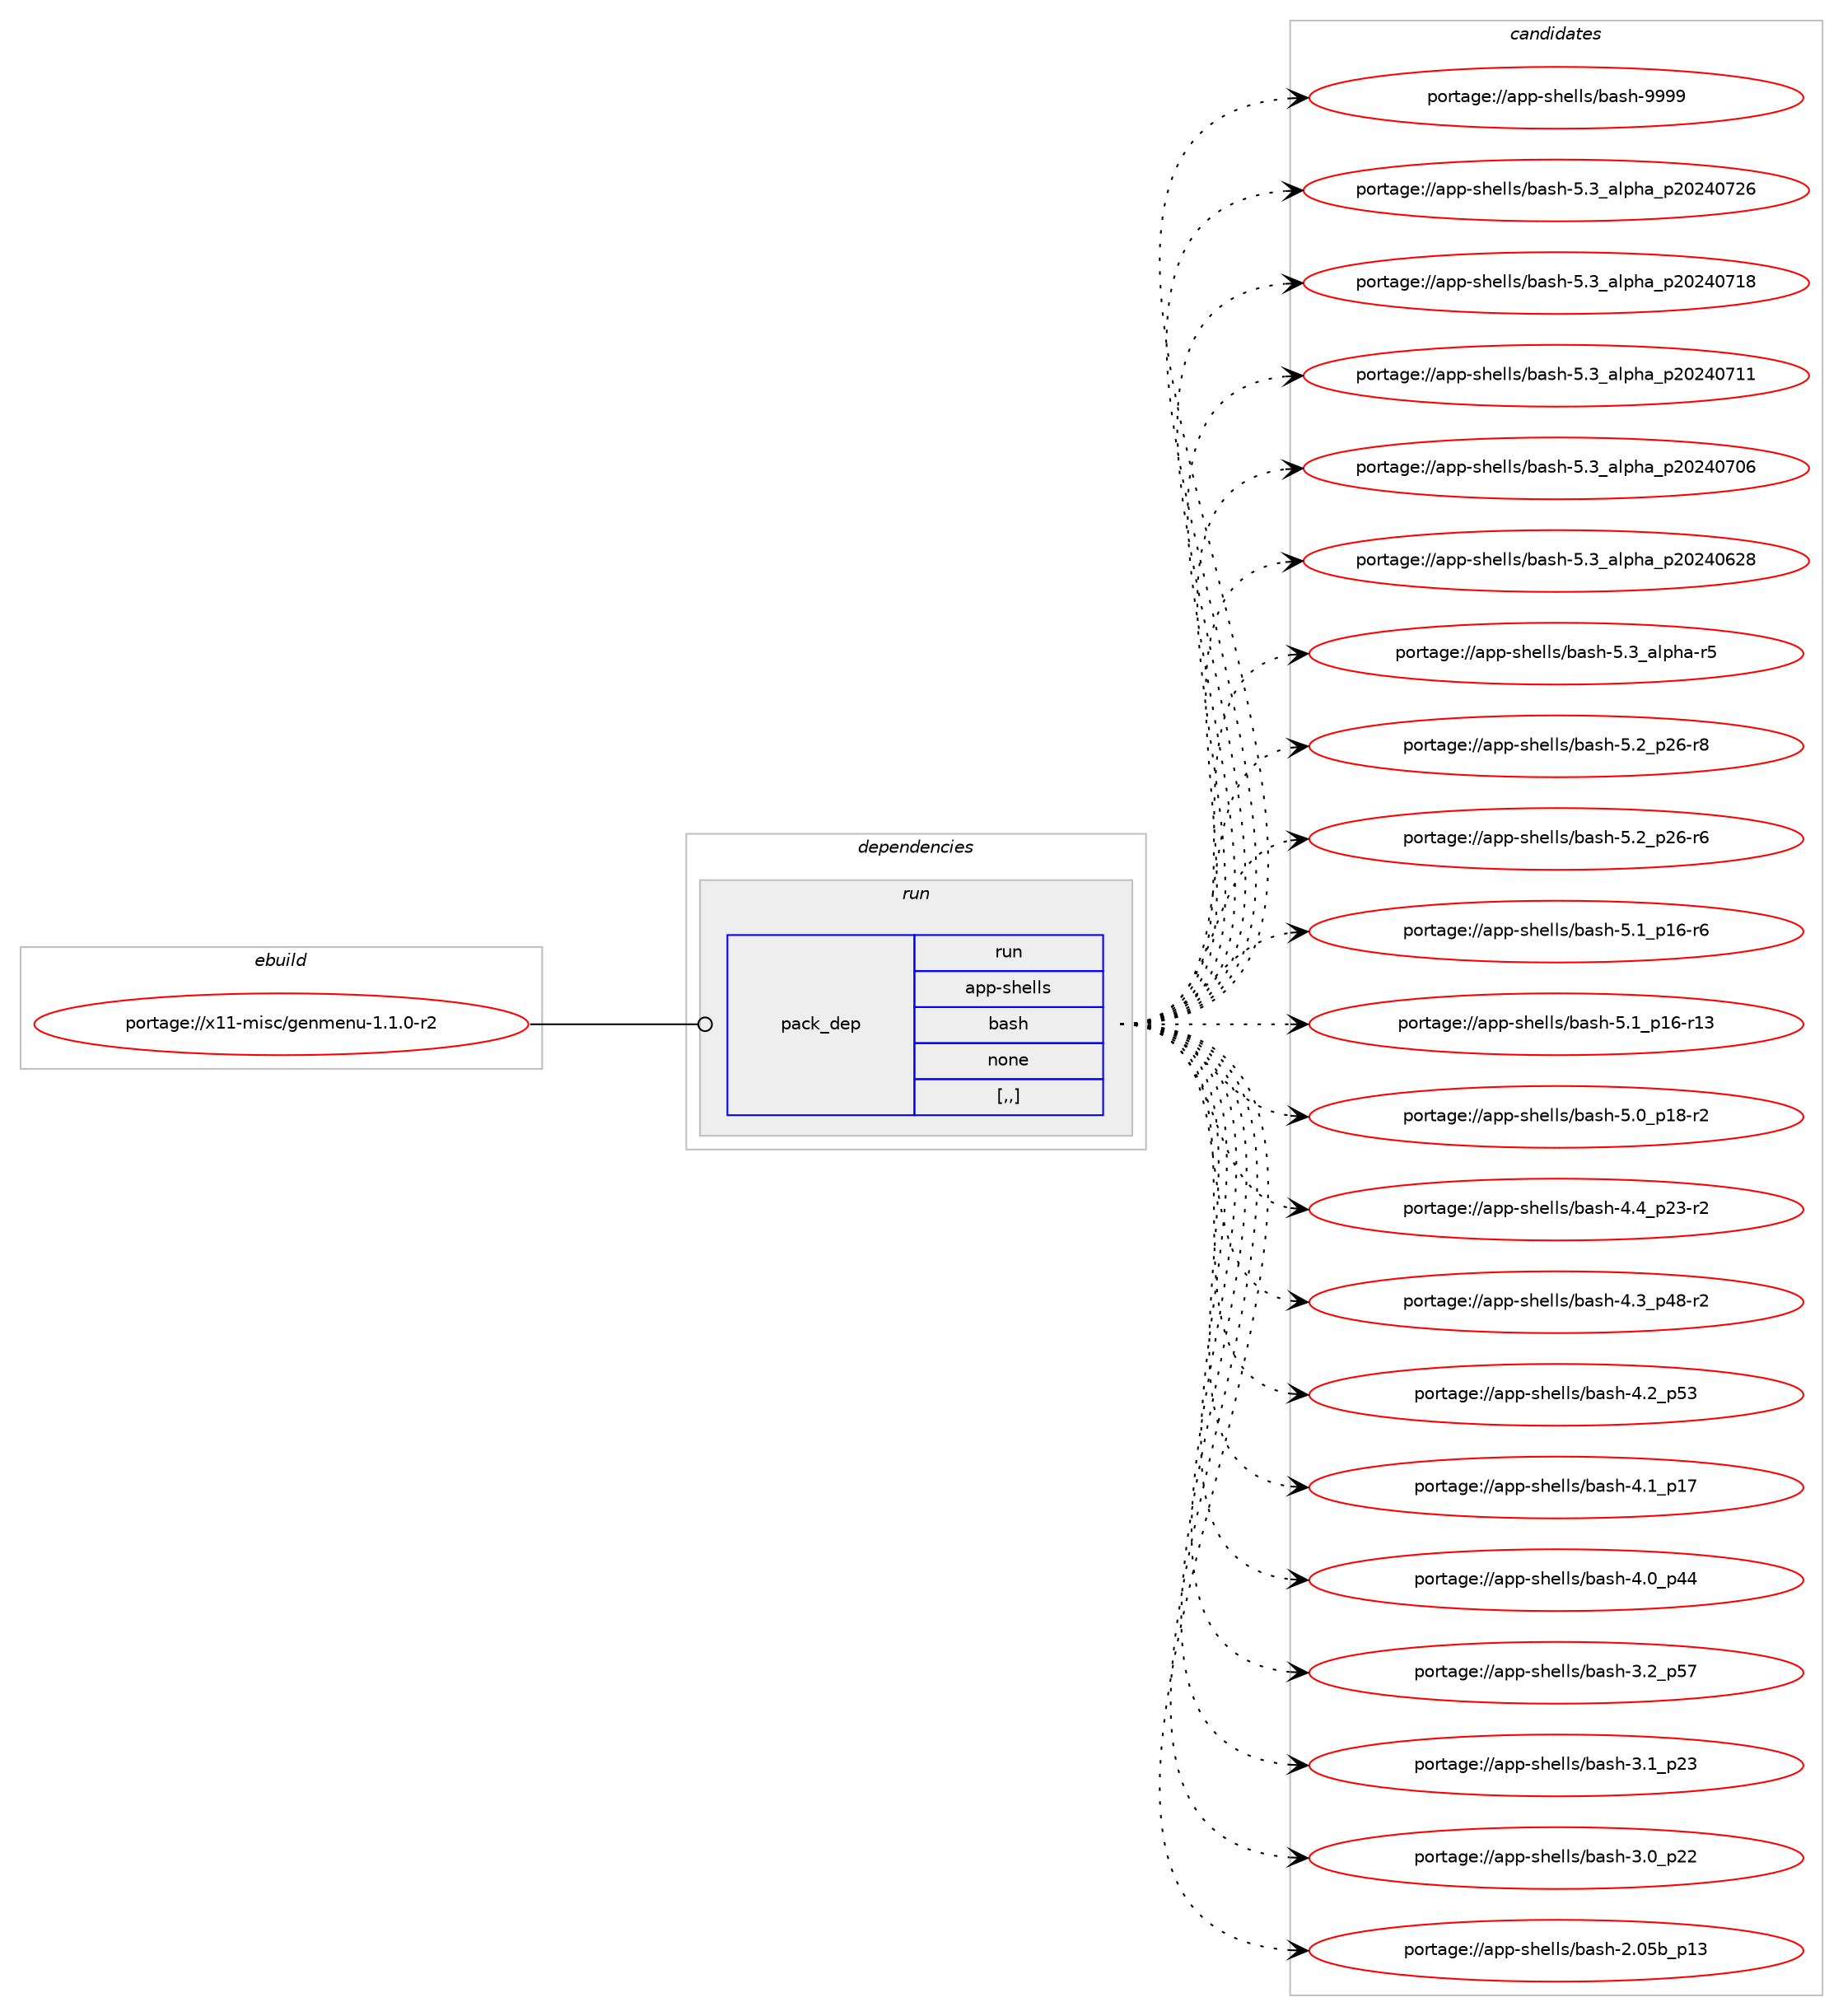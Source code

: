 digraph prolog {

# *************
# Graph options
# *************

newrank=true;
concentrate=true;
compound=true;
graph [rankdir=LR,fontname=Helvetica,fontsize=10,ranksep=1.5];#, ranksep=2.5, nodesep=0.2];
edge  [arrowhead=vee];
node  [fontname=Helvetica,fontsize=10];

# **********
# The ebuild
# **********

subgraph cluster_leftcol {
color=gray;
label=<<i>ebuild</i>>;
id [label="portage://x11-misc/genmenu-1.1.0-r2", color=red, width=4, href="../x11-misc/genmenu-1.1.0-r2.svg"];
}

# ****************
# The dependencies
# ****************

subgraph cluster_midcol {
color=gray;
label=<<i>dependencies</i>>;
subgraph cluster_compile {
fillcolor="#eeeeee";
style=filled;
label=<<i>compile</i>>;
}
subgraph cluster_compileandrun {
fillcolor="#eeeeee";
style=filled;
label=<<i>compile and run</i>>;
}
subgraph cluster_run {
fillcolor="#eeeeee";
style=filled;
label=<<i>run</i>>;
subgraph pack334909 {
dependency460511 [label=<<TABLE BORDER="0" CELLBORDER="1" CELLSPACING="0" CELLPADDING="4" WIDTH="220"><TR><TD ROWSPAN="6" CELLPADDING="30">pack_dep</TD></TR><TR><TD WIDTH="110">run</TD></TR><TR><TD>app-shells</TD></TR><TR><TD>bash</TD></TR><TR><TD>none</TD></TR><TR><TD>[,,]</TD></TR></TABLE>>, shape=none, color=blue];
}
id:e -> dependency460511:w [weight=20,style="solid",arrowhead="odot"];
}
}

# **************
# The candidates
# **************

subgraph cluster_choices {
rank=same;
color=gray;
label=<<i>candidates</i>>;

subgraph choice334909 {
color=black;
nodesep=1;
choice97112112451151041011081081154798971151044557575757 [label="portage://app-shells/bash-9999", color=red, width=4,href="../app-shells/bash-9999.svg"];
choice971121124511510410110810811547989711510445534651959710811210497951125048505248555054 [label="portage://app-shells/bash-5.3_alpha_p20240726", color=red, width=4,href="../app-shells/bash-5.3_alpha_p20240726.svg"];
choice971121124511510410110810811547989711510445534651959710811210497951125048505248554956 [label="portage://app-shells/bash-5.3_alpha_p20240718", color=red, width=4,href="../app-shells/bash-5.3_alpha_p20240718.svg"];
choice971121124511510410110810811547989711510445534651959710811210497951125048505248554949 [label="portage://app-shells/bash-5.3_alpha_p20240711", color=red, width=4,href="../app-shells/bash-5.3_alpha_p20240711.svg"];
choice971121124511510410110810811547989711510445534651959710811210497951125048505248554854 [label="portage://app-shells/bash-5.3_alpha_p20240706", color=red, width=4,href="../app-shells/bash-5.3_alpha_p20240706.svg"];
choice971121124511510410110810811547989711510445534651959710811210497951125048505248545056 [label="portage://app-shells/bash-5.3_alpha_p20240628", color=red, width=4,href="../app-shells/bash-5.3_alpha_p20240628.svg"];
choice9711211245115104101108108115479897115104455346519597108112104974511453 [label="portage://app-shells/bash-5.3_alpha-r5", color=red, width=4,href="../app-shells/bash-5.3_alpha-r5.svg"];
choice9711211245115104101108108115479897115104455346509511250544511456 [label="portage://app-shells/bash-5.2_p26-r8", color=red, width=4,href="../app-shells/bash-5.2_p26-r8.svg"];
choice9711211245115104101108108115479897115104455346509511250544511454 [label="portage://app-shells/bash-5.2_p26-r6", color=red, width=4,href="../app-shells/bash-5.2_p26-r6.svg"];
choice9711211245115104101108108115479897115104455346499511249544511454 [label="portage://app-shells/bash-5.1_p16-r6", color=red, width=4,href="../app-shells/bash-5.1_p16-r6.svg"];
choice971121124511510410110810811547989711510445534649951124954451144951 [label="portage://app-shells/bash-5.1_p16-r13", color=red, width=4,href="../app-shells/bash-5.1_p16-r13.svg"];
choice9711211245115104101108108115479897115104455346489511249564511450 [label="portage://app-shells/bash-5.0_p18-r2", color=red, width=4,href="../app-shells/bash-5.0_p18-r2.svg"];
choice9711211245115104101108108115479897115104455246529511250514511450 [label="portage://app-shells/bash-4.4_p23-r2", color=red, width=4,href="../app-shells/bash-4.4_p23-r2.svg"];
choice9711211245115104101108108115479897115104455246519511252564511450 [label="portage://app-shells/bash-4.3_p48-r2", color=red, width=4,href="../app-shells/bash-4.3_p48-r2.svg"];
choice971121124511510410110810811547989711510445524650951125351 [label="portage://app-shells/bash-4.2_p53", color=red, width=4,href="../app-shells/bash-4.2_p53.svg"];
choice971121124511510410110810811547989711510445524649951124955 [label="portage://app-shells/bash-4.1_p17", color=red, width=4,href="../app-shells/bash-4.1_p17.svg"];
choice971121124511510410110810811547989711510445524648951125252 [label="portage://app-shells/bash-4.0_p44", color=red, width=4,href="../app-shells/bash-4.0_p44.svg"];
choice971121124511510410110810811547989711510445514650951125355 [label="portage://app-shells/bash-3.2_p57", color=red, width=4,href="../app-shells/bash-3.2_p57.svg"];
choice971121124511510410110810811547989711510445514649951125051 [label="portage://app-shells/bash-3.1_p23", color=red, width=4,href="../app-shells/bash-3.1_p23.svg"];
choice971121124511510410110810811547989711510445514648951125050 [label="portage://app-shells/bash-3.0_p22", color=red, width=4,href="../app-shells/bash-3.0_p22.svg"];
choice9711211245115104101108108115479897115104455046485398951124951 [label="portage://app-shells/bash-2.05b_p13", color=red, width=4,href="../app-shells/bash-2.05b_p13.svg"];
dependency460511:e -> choice97112112451151041011081081154798971151044557575757:w [style=dotted,weight="100"];
dependency460511:e -> choice971121124511510410110810811547989711510445534651959710811210497951125048505248555054:w [style=dotted,weight="100"];
dependency460511:e -> choice971121124511510410110810811547989711510445534651959710811210497951125048505248554956:w [style=dotted,weight="100"];
dependency460511:e -> choice971121124511510410110810811547989711510445534651959710811210497951125048505248554949:w [style=dotted,weight="100"];
dependency460511:e -> choice971121124511510410110810811547989711510445534651959710811210497951125048505248554854:w [style=dotted,weight="100"];
dependency460511:e -> choice971121124511510410110810811547989711510445534651959710811210497951125048505248545056:w [style=dotted,weight="100"];
dependency460511:e -> choice9711211245115104101108108115479897115104455346519597108112104974511453:w [style=dotted,weight="100"];
dependency460511:e -> choice9711211245115104101108108115479897115104455346509511250544511456:w [style=dotted,weight="100"];
dependency460511:e -> choice9711211245115104101108108115479897115104455346509511250544511454:w [style=dotted,weight="100"];
dependency460511:e -> choice9711211245115104101108108115479897115104455346499511249544511454:w [style=dotted,weight="100"];
dependency460511:e -> choice971121124511510410110810811547989711510445534649951124954451144951:w [style=dotted,weight="100"];
dependency460511:e -> choice9711211245115104101108108115479897115104455346489511249564511450:w [style=dotted,weight="100"];
dependency460511:e -> choice9711211245115104101108108115479897115104455246529511250514511450:w [style=dotted,weight="100"];
dependency460511:e -> choice9711211245115104101108108115479897115104455246519511252564511450:w [style=dotted,weight="100"];
dependency460511:e -> choice971121124511510410110810811547989711510445524650951125351:w [style=dotted,weight="100"];
dependency460511:e -> choice971121124511510410110810811547989711510445524649951124955:w [style=dotted,weight="100"];
dependency460511:e -> choice971121124511510410110810811547989711510445524648951125252:w [style=dotted,weight="100"];
dependency460511:e -> choice971121124511510410110810811547989711510445514650951125355:w [style=dotted,weight="100"];
dependency460511:e -> choice971121124511510410110810811547989711510445514649951125051:w [style=dotted,weight="100"];
dependency460511:e -> choice971121124511510410110810811547989711510445514648951125050:w [style=dotted,weight="100"];
dependency460511:e -> choice9711211245115104101108108115479897115104455046485398951124951:w [style=dotted,weight="100"];
}
}

}
